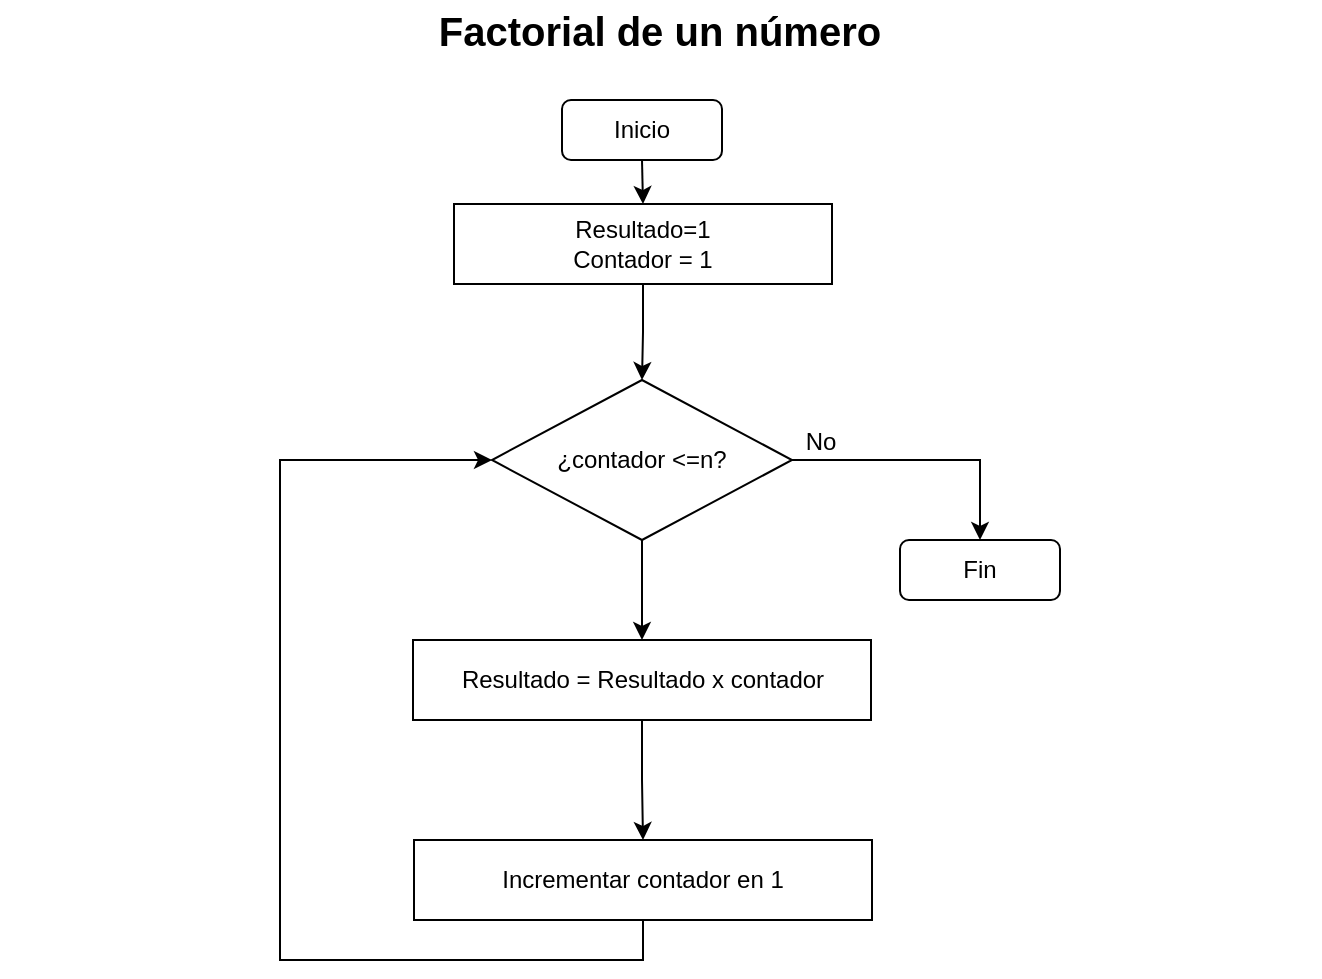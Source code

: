 <mxfile version="28.0.7">
  <diagram name="Page-1" id="gamRS6MLA4fs2B-uqD5Q">
    <mxGraphModel grid="1" page="1" gridSize="10" guides="1" tooltips="1" connect="1" arrows="1" fold="1" pageScale="1" pageWidth="850" pageHeight="1100" math="0" shadow="0">
      <root>
        <mxCell id="0" />
        <mxCell id="1" parent="0" />
        <mxCell id="qD9gXsYjsShy9WRek7qx-5" style="edgeStyle=orthogonalEdgeStyle;rounded=0;orthogonalLoop=1;jettySize=auto;html=1;exitX=0.5;exitY=1;exitDx=0;exitDy=0;entryX=0.5;entryY=0;entryDx=0;entryDy=0;" edge="1" parent="1" source="sVo8eWBov2D_V9g_eI1e-1" target="qD9gXsYjsShy9WRek7qx-1">
          <mxGeometry relative="1" as="geometry" />
        </mxCell>
        <mxCell id="sVo8eWBov2D_V9g_eI1e-1" value="Inicio" style="rounded=1;whiteSpace=wrap;html=1;" vertex="1" parent="1">
          <mxGeometry x="321" y="70" width="80" height="30" as="geometry" />
        </mxCell>
        <mxCell id="sVo8eWBov2D_V9g_eI1e-14" value="&lt;font style=&quot;font-size: 20px;&quot;&gt;&lt;b&gt;Factorial de un número&lt;/b&gt;&lt;/font&gt;" style="text;html=1;align=center;verticalAlign=middle;whiteSpace=wrap;rounded=0;" vertex="1" parent="1">
          <mxGeometry x="40" y="20" width="660" height="30" as="geometry" />
        </mxCell>
        <mxCell id="I5g4T-FfKX0s-sWPSXJS-8" style="edgeStyle=orthogonalEdgeStyle;rounded=0;orthogonalLoop=1;jettySize=auto;html=1;exitX=0.5;exitY=1;exitDx=0;exitDy=0;entryX=0.5;entryY=0;entryDx=0;entryDy=0;" edge="1" parent="1" source="qD9gXsYjsShy9WRek7qx-1" target="I5g4T-FfKX0s-sWPSXJS-11">
          <mxGeometry relative="1" as="geometry">
            <mxPoint x="361" y="189" as="targetPoint" />
          </mxGeometry>
        </mxCell>
        <mxCell id="qD9gXsYjsShy9WRek7qx-1" value="Resultado=1&lt;div&gt;Contador = 1&lt;/div&gt;" style="rounded=0;whiteSpace=wrap;html=1;" vertex="1" parent="1">
          <mxGeometry x="267" y="122" width="189" height="40" as="geometry" />
        </mxCell>
        <mxCell id="fhB60b2QltupWCeUgBXA-5" value="Fin" style="rounded=1;whiteSpace=wrap;html=1;" vertex="1" parent="1">
          <mxGeometry x="490" y="290" width="80" height="30" as="geometry" />
        </mxCell>
        <mxCell id="Sas0M2iUuD9-2zWc4oQB-1" style="edgeStyle=orthogonalEdgeStyle;rounded=0;orthogonalLoop=1;jettySize=auto;html=1;exitX=1;exitY=0.5;exitDx=0;exitDy=0;entryX=0.5;entryY=0;entryDx=0;entryDy=0;" edge="1" parent="1" source="I5g4T-FfKX0s-sWPSXJS-11" target="fhB60b2QltupWCeUgBXA-5">
          <mxGeometry relative="1" as="geometry" />
        </mxCell>
        <mxCell id="Sas0M2iUuD9-2zWc4oQB-4" style="edgeStyle=orthogonalEdgeStyle;rounded=0;orthogonalLoop=1;jettySize=auto;html=1;exitX=0.5;exitY=1;exitDx=0;exitDy=0;" edge="1" parent="1" source="I5g4T-FfKX0s-sWPSXJS-11" target="I5g4T-FfKX0s-sWPSXJS-21">
          <mxGeometry relative="1" as="geometry" />
        </mxCell>
        <mxCell id="I5g4T-FfKX0s-sWPSXJS-11" value="¿contador &amp;lt;=n?" style="rhombus;whiteSpace=wrap;html=1;" vertex="1" parent="1">
          <mxGeometry x="286" y="210" width="150" height="80" as="geometry" />
        </mxCell>
        <mxCell id="Sas0M2iUuD9-2zWc4oQB-5" style="edgeStyle=orthogonalEdgeStyle;rounded=0;orthogonalLoop=1;jettySize=auto;html=1;exitX=0.5;exitY=1;exitDx=0;exitDy=0;entryX=0.5;entryY=0;entryDx=0;entryDy=0;" edge="1" parent="1" source="I5g4T-FfKX0s-sWPSXJS-21" target="Sas0M2iUuD9-2zWc4oQB-3">
          <mxGeometry relative="1" as="geometry" />
        </mxCell>
        <mxCell id="I5g4T-FfKX0s-sWPSXJS-21" value="Resultado = Resultado x contador" style="rounded=0;whiteSpace=wrap;html=1;" vertex="1" parent="1">
          <mxGeometry x="246.5" y="340" width="229" height="40" as="geometry" />
        </mxCell>
        <mxCell id="Sas0M2iUuD9-2zWc4oQB-2" value="No" style="text;html=1;align=center;verticalAlign=middle;resizable=0;points=[];autosize=1;strokeColor=none;fillColor=none;" vertex="1" parent="1">
          <mxGeometry x="430" y="226" width="40" height="30" as="geometry" />
        </mxCell>
        <mxCell id="Sas0M2iUuD9-2zWc4oQB-6" style="edgeStyle=orthogonalEdgeStyle;rounded=0;orthogonalLoop=1;jettySize=auto;html=1;exitX=0.5;exitY=1;exitDx=0;exitDy=0;entryX=0;entryY=0.5;entryDx=0;entryDy=0;" edge="1" parent="1" source="Sas0M2iUuD9-2zWc4oQB-3" target="I5g4T-FfKX0s-sWPSXJS-11">
          <mxGeometry relative="1" as="geometry">
            <Array as="points">
              <mxPoint x="362" y="500" />
              <mxPoint x="180" y="500" />
              <mxPoint x="180" y="250" />
            </Array>
          </mxGeometry>
        </mxCell>
        <mxCell id="Sas0M2iUuD9-2zWc4oQB-3" value="Incrementar contador en 1" style="rounded=0;whiteSpace=wrap;html=1;" vertex="1" parent="1">
          <mxGeometry x="247" y="440" width="229" height="40" as="geometry" />
        </mxCell>
      </root>
    </mxGraphModel>
  </diagram>
</mxfile>
